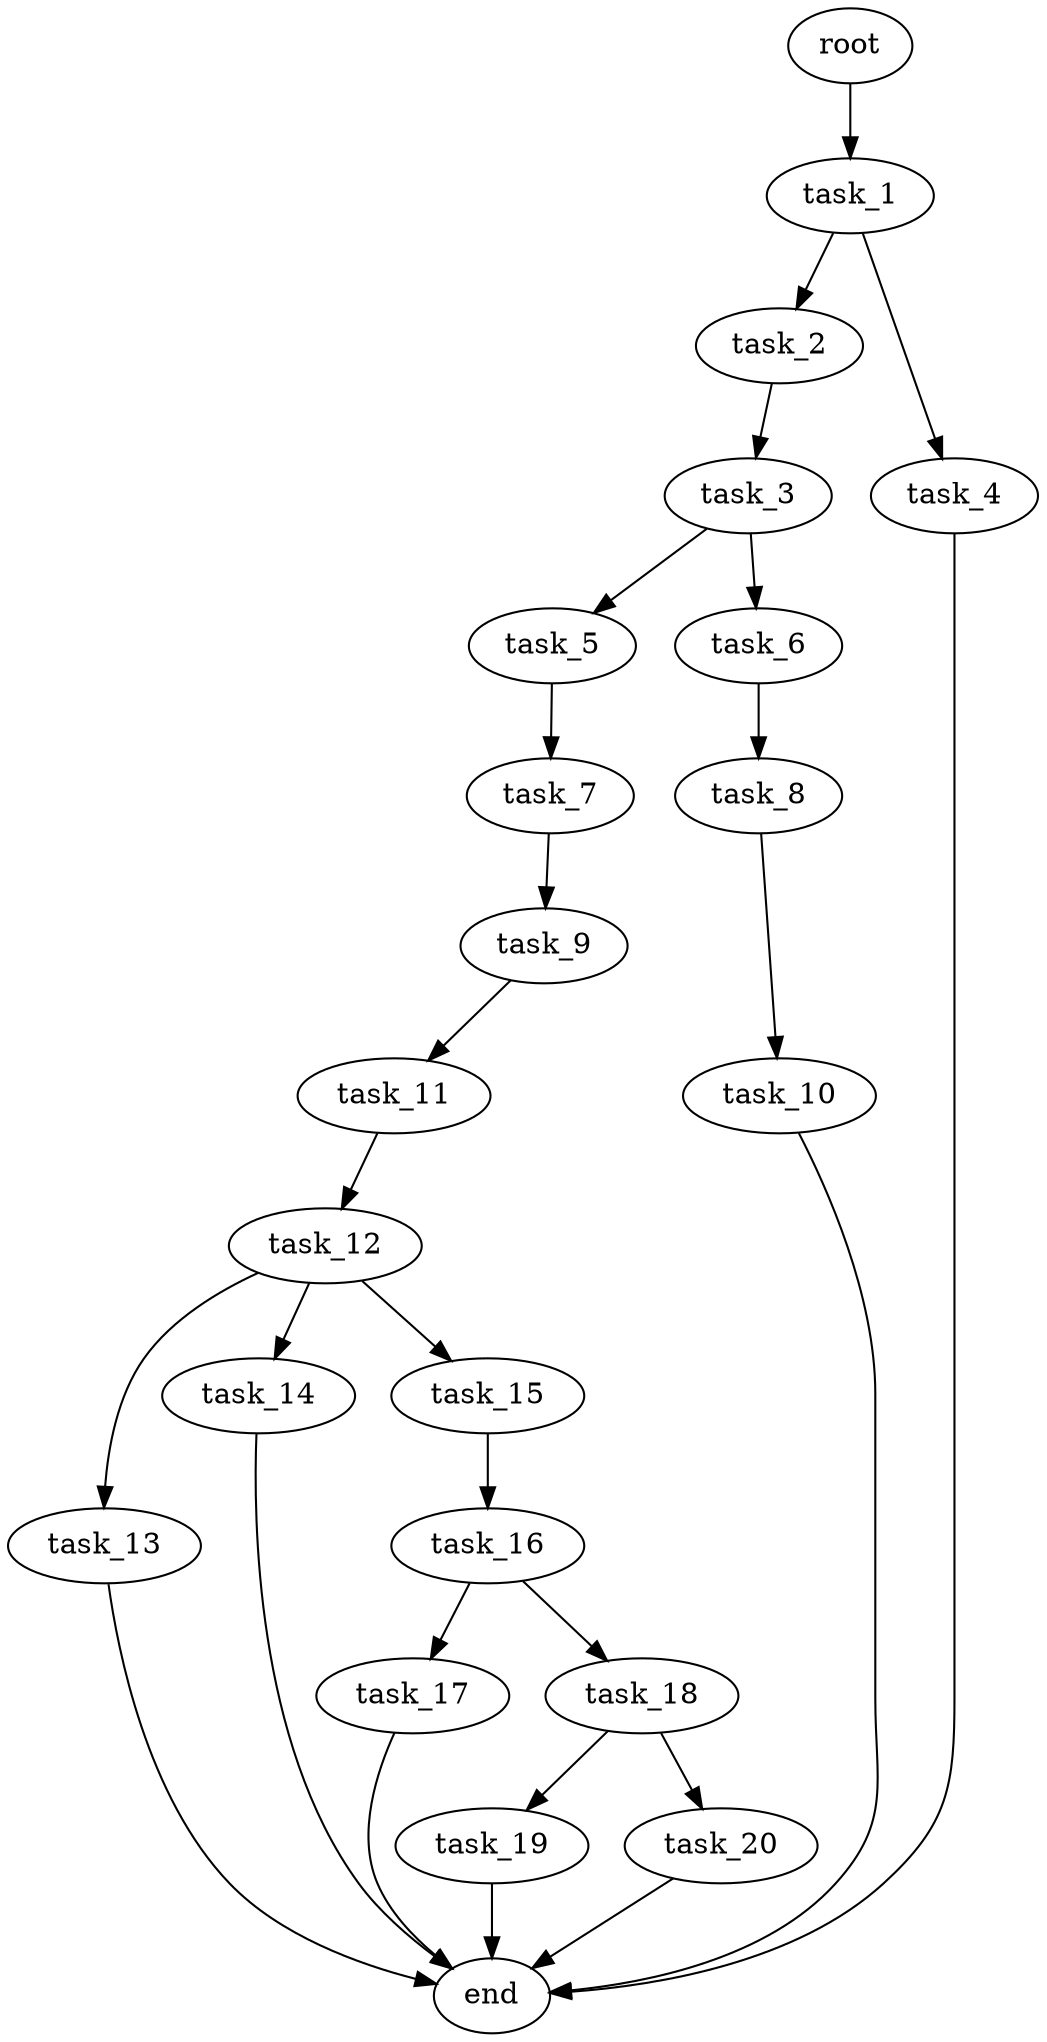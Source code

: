 digraph G {
  root [size="0.000000e+00"];
  task_1 [size="2.859994e+09"];
  task_2 [size="8.473164e+09"];
  task_3 [size="8.083239e+09"];
  task_4 [size="5.227777e+09"];
  task_5 [size="2.536961e+08"];
  task_6 [size="1.454122e+09"];
  task_7 [size="6.702872e+09"];
  task_8 [size="1.999824e+09"];
  task_9 [size="7.502100e+09"];
  task_10 [size="1.610193e+09"];
  task_11 [size="2.866869e+09"];
  task_12 [size="2.506360e+09"];
  task_13 [size="8.393979e+09"];
  task_14 [size="6.906258e+09"];
  task_15 [size="2.952111e+09"];
  task_16 [size="7.536186e+09"];
  task_17 [size="3.240315e+08"];
  task_18 [size="8.140448e+09"];
  task_19 [size="1.025698e+09"];
  task_20 [size="8.680486e+09"];
  end [size="0.000000e+00"];

  root -> task_1 [size="1.000000e-12"];
  task_1 -> task_2 [size="8.473164e+08"];
  task_1 -> task_4 [size="5.227777e+08"];
  task_2 -> task_3 [size="8.083239e+08"];
  task_3 -> task_5 [size="2.536961e+07"];
  task_3 -> task_6 [size="1.454122e+08"];
  task_4 -> end [size="1.000000e-12"];
  task_5 -> task_7 [size="6.702872e+08"];
  task_6 -> task_8 [size="1.999824e+08"];
  task_7 -> task_9 [size="7.502100e+08"];
  task_8 -> task_10 [size="1.610193e+08"];
  task_9 -> task_11 [size="2.866869e+08"];
  task_10 -> end [size="1.000000e-12"];
  task_11 -> task_12 [size="2.506360e+08"];
  task_12 -> task_13 [size="8.393979e+08"];
  task_12 -> task_14 [size="6.906258e+08"];
  task_12 -> task_15 [size="2.952111e+08"];
  task_13 -> end [size="1.000000e-12"];
  task_14 -> end [size="1.000000e-12"];
  task_15 -> task_16 [size="7.536186e+08"];
  task_16 -> task_17 [size="3.240315e+07"];
  task_16 -> task_18 [size="8.140448e+08"];
  task_17 -> end [size="1.000000e-12"];
  task_18 -> task_19 [size="1.025698e+08"];
  task_18 -> task_20 [size="8.680486e+08"];
  task_19 -> end [size="1.000000e-12"];
  task_20 -> end [size="1.000000e-12"];
}
